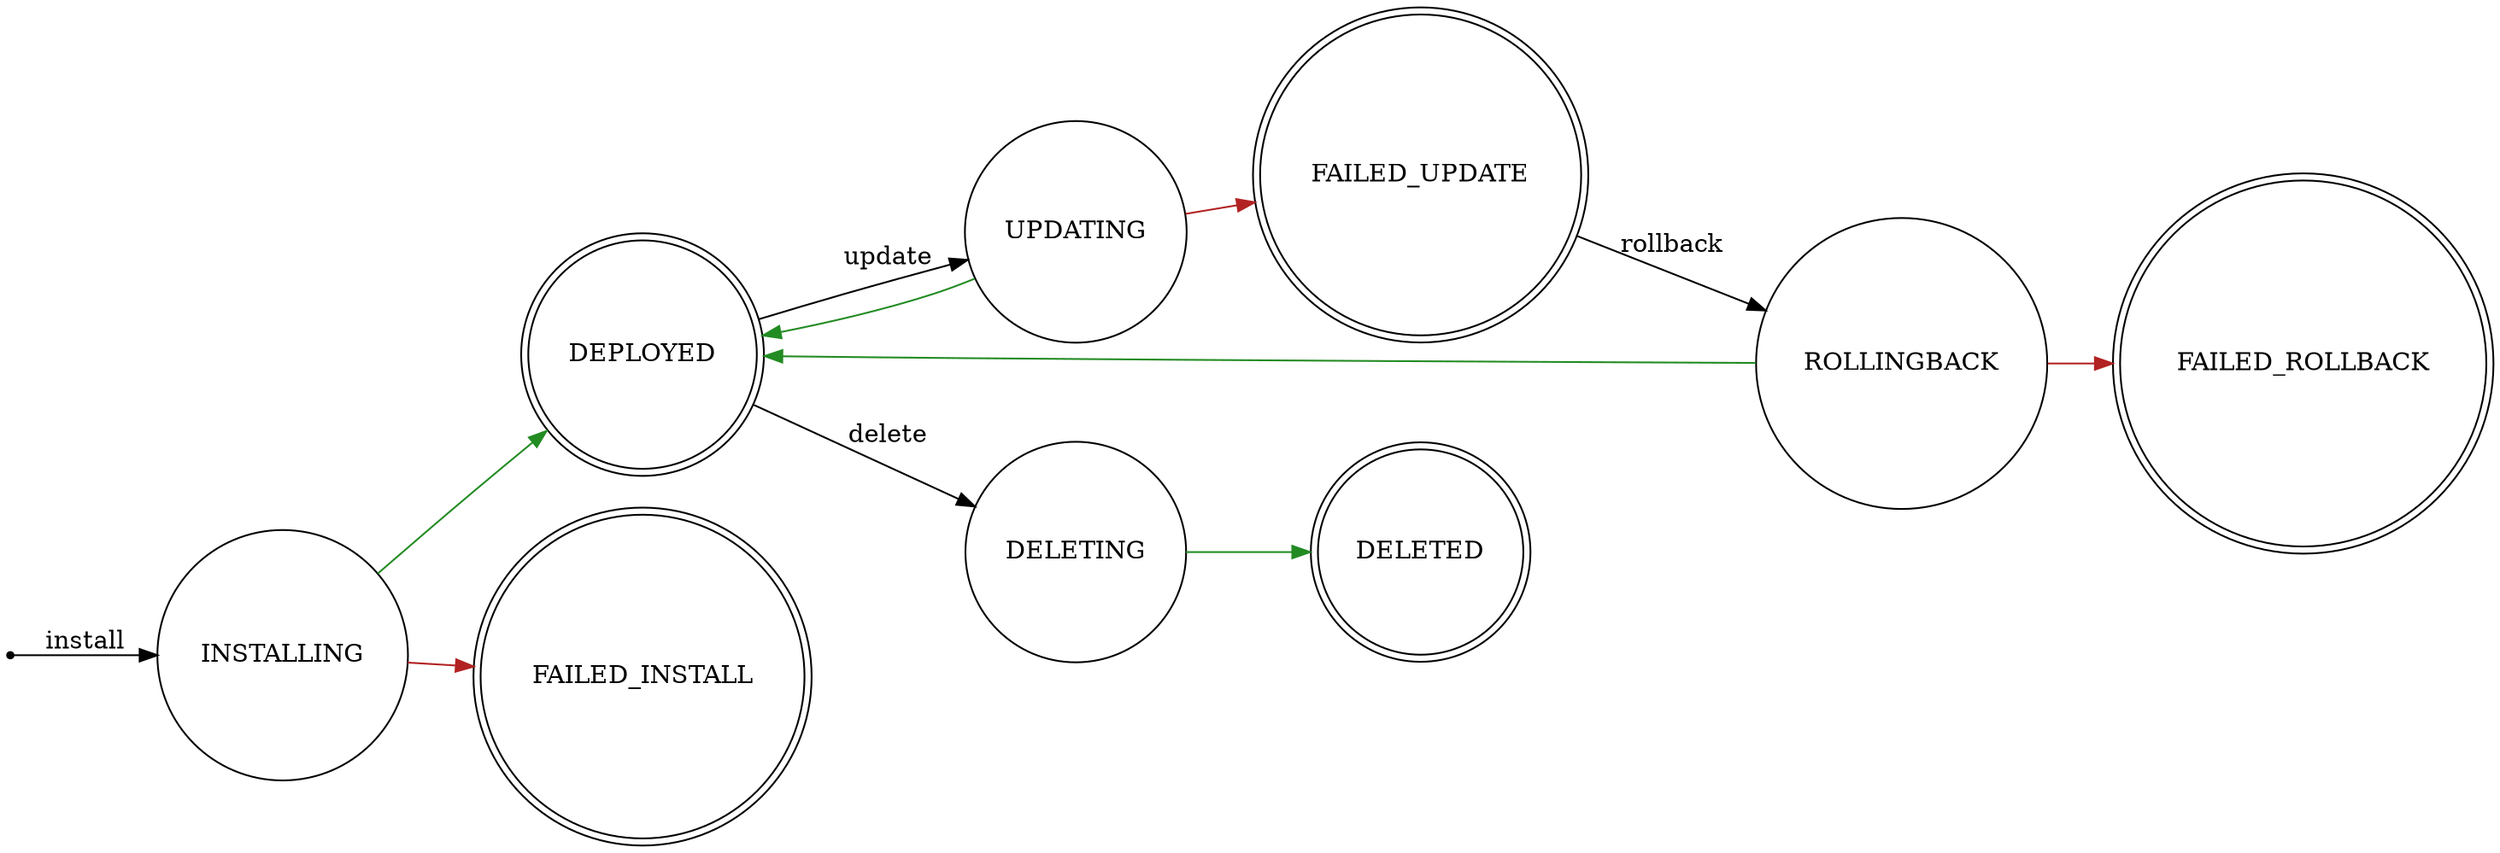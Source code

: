 digraph fsm {
    rankdir=LR;
    size="32,32"

    node [shape = point ]; start;

    node [shape = circle]; INSTALLING;
    node [shape = circle]; UPDATING;
    node [shape = circle]; DELETING;
    node [shape = circle]; ROLLINGBACK;

    node [shape = doublecircle]; DEPLOYED;
    node [shape = doublecircle]; DELETED;
    node [shape = doublecircle]; FAILED_UPDATE;
    node [shape = doublecircle]; FAILED_INSTALL;
    node [shape = doublecircle]; FAILED_ROLLBACK;

    start -> INSTALLING [label = "install"];

    INSTALLING -> DEPLOYED [color = "forestgreen"];
    INSTALLING -> FAILED_INSTALL [color = "firebrick"];

    FAILED_UPDATE -> ROLLINGBACK [label = "rollback"];
    ROLLINGBACK -> FAILED_ROLLBACK [color = "firebrick"];
    ROLLINGBACK -> DEPLOYED [color = "forestgreen"];

    DEPLOYED -> UPDATING [label = "update"];
    UPDATING -> DEPLOYED [color = "forestgreen"];
    UPDATING -> FAILED_UPDATE [color = "firebrick"];

    DEPLOYED -> DELETING [label = "delete"];
    DELETING -> DELETED [color = "forestgreen"];
}

